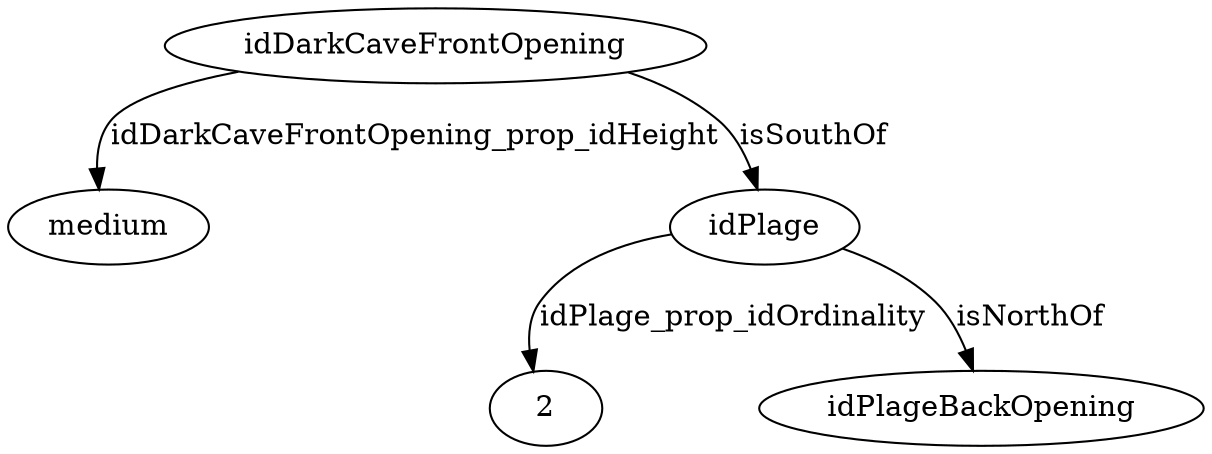 strict digraph  {
idDarkCaveFrontOpening [node_type=entity_node, root=root];
medium;
idPlage;
2;
idPlageBackOpening;
idDarkCaveFrontOpening -> medium  [edge_type=property, label=idDarkCaveFrontOpening_prop_idHeight];
idDarkCaveFrontOpening -> idPlage  [edge_type=relationship, label=isSouthOf];
idPlage -> 2  [edge_type=property, label=idPlage_prop_idOrdinality];
idPlage -> idPlageBackOpening  [edge_type=relationship, label=isNorthOf];
}
